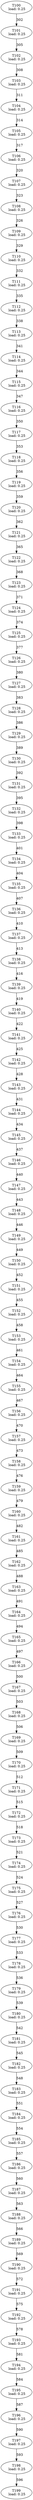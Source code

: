 digraph taskgraph {
	T100 [label= "T100\n load: 0.25"];
	T101 [label= "T101\n load: 0.25"];
	T100 -> T101[label=302];
	T102 [label= "T102\n load: 0.25"];
	T101 -> T102[label=305];
	T103 [label= "T103\n load: 0.25"];
	T102 -> T103[label=308];
	T104 [label= "T104\n load: 0.25"];
	T103 -> T104[label=311];
	T105 [label= "T105\n load: 0.25"];
	T104 -> T105[label=314];
	T106 [label= "T106\n load: 0.25"];
	T105 -> T106[label=317];
	T107 [label= "T107\n load: 0.25"];
	T106 -> T107[label=320];
	T108 [label= "T108\n load: 0.25"];
	T107 -> T108[label=323];
	T109 [label= "T109\n load: 0.25"];
	T108 -> T109[label=326];
	T110 [label= "T110\n load: 0.25"];
	T109 -> T110[label=329];
	T111 [label= "T111\n load: 0.25"];
	T110 -> T111[label=332];
	T112 [label= "T112\n load: 0.25"];
	T111 -> T112[label=335];
	T113 [label= "T113\n load: 0.25"];
	T112 -> T113[label=338];
	T114 [label= "T114\n load: 0.25"];
	T113 -> T114[label=341];
	T115 [label= "T115\n load: 0.25"];
	T114 -> T115[label=344];
	T116 [label= "T116\n load: 0.25"];
	T115 -> T116[label=347];
	T117 [label= "T117\n load: 0.25"];
	T116 -> T117[label=350];
	T118 [label= "T118\n load: 0.25"];
	T117 -> T118[label=353];
	T119 [label= "T119\n load: 0.25"];
	T118 -> T119[label=356];
	T120 [label= "T120\n load: 0.25"];
	T119 -> T120[label=359];
	T121 [label= "T121\n load: 0.25"];
	T120 -> T121[label=362];
	T122 [label= "T122\n load: 0.25"];
	T121 -> T122[label=365];
	T123 [label= "T123\n load: 0.25"];
	T122 -> T123[label=368];
	T124 [label= "T124\n load: 0.25"];
	T123 -> T124[label=371];
	T125 [label= "T125\n load: 0.25"];
	T124 -> T125[label=374];
	T126 [label= "T126\n load: 0.25"];
	T125 -> T126[label=377];
	T127 [label= "T127\n load: 0.25"];
	T126 -> T127[label=380];
	T128 [label= "T128\n load: 0.25"];
	T127 -> T128[label=383];
	T129 [label= "T129\n load: 0.25"];
	T128 -> T129[label=386];
	T130 [label= "T130\n load: 0.25"];
	T129 -> T130[label=389];
	T131 [label= "T131\n load: 0.25"];
	T130 -> T131[label=392];
	T132 [label= "T132\n load: 0.25"];
	T131 -> T132[label=395];
	T133 [label= "T133\n load: 0.25"];
	T132 -> T133[label=398];
	T134 [label= "T134\n load: 0.25"];
	T133 -> T134[label=401];
	T135 [label= "T135\n load: 0.25"];
	T134 -> T135[label=404];
	T136 [label= "T136\n load: 0.25"];
	T135 -> T136[label=407];
	T137 [label= "T137\n load: 0.25"];
	T136 -> T137[label=410];
	T138 [label= "T138\n load: 0.25"];
	T137 -> T138[label=413];
	T139 [label= "T139\n load: 0.25"];
	T138 -> T139[label=416];
	T140 [label= "T140\n load: 0.25"];
	T139 -> T140[label=419];
	T141 [label= "T141\n load: 0.25"];
	T140 -> T141[label=422];
	T142 [label= "T142\n load: 0.25"];
	T141 -> T142[label=425];
	T143 [label= "T143\n load: 0.25"];
	T142 -> T143[label=428];
	T144 [label= "T144\n load: 0.25"];
	T143 -> T144[label=431];
	T145 [label= "T145\n load: 0.25"];
	T144 -> T145[label=434];
	T146 [label= "T146\n load: 0.25"];
	T145 -> T146[label=437];
	T147 [label= "T147\n load: 0.25"];
	T146 -> T147[label=440];
	T148 [label= "T148\n load: 0.25"];
	T147 -> T148[label=443];
	T149 [label= "T149\n load: 0.25"];
	T148 -> T149[label=446];
	T150 [label= "T150\n load: 0.25"];
	T149 -> T150[label=449];
	T151 [label= "T151\n load: 0.25"];
	T150 -> T151[label=452];
	T152 [label= "T152\n load: 0.25"];
	T151 -> T152[label=455];
	T153 [label= "T153\n load: 0.25"];
	T152 -> T153[label=458];
	T154 [label= "T154\n load: 0.25"];
	T153 -> T154[label=461];
	T155 [label= "T155\n load: 0.25"];
	T154 -> T155[label=464];
	T156 [label= "T156\n load: 0.25"];
	T155 -> T156[label=467];
	T157 [label= "T157\n load: 0.25"];
	T156 -> T157[label=470];
	T158 [label= "T158\n load: 0.25"];
	T157 -> T158[label=473];
	T159 [label= "T159\n load: 0.25"];
	T158 -> T159[label=476];
	T160 [label= "T160\n load: 0.25"];
	T159 -> T160[label=479];
	T161 [label= "T161\n load: 0.25"];
	T160 -> T161[label=482];
	T162 [label= "T162\n load: 0.25"];
	T161 -> T162[label=485];
	T163 [label= "T163\n load: 0.25"];
	T162 -> T163[label=488];
	T164 [label= "T164\n load: 0.25"];
	T163 -> T164[label=491];
	T165 [label= "T165\n load: 0.25"];
	T164 -> T165[label=494];
	T166 [label= "T166\n load: 0.25"];
	T165 -> T166[label=497];
	T167 [label= "T167\n load: 0.25"];
	T166 -> T167[label=500];
	T168 [label= "T168\n load: 0.25"];
	T167 -> T168[label=503];
	T169 [label= "T169\n load: 0.25"];
	T168 -> T169[label=506];
	T170 [label= "T170\n load: 0.25"];
	T169 -> T170[label=509];
	T171 [label= "T171\n load: 0.25"];
	T170 -> T171[label=512];
	T172 [label= "T172\n load: 0.25"];
	T171 -> T172[label=515];
	T173 [label= "T173\n load: 0.25"];
	T172 -> T173[label=518];
	T174 [label= "T174\n load: 0.25"];
	T173 -> T174[label=521];
	T175 [label= "T175\n load: 0.25"];
	T174 -> T175[label=524];
	T176 [label= "T176\n load: 0.25"];
	T175 -> T176[label=527];
	T177 [label= "T177\n load: 0.25"];
	T176 -> T177[label=530];
	T178 [label= "T178\n load: 0.25"];
	T177 -> T178[label=533];
	T179 [label= "T179\n load: 0.25"];
	T178 -> T179[label=536];
	T180 [label= "T180\n load: 0.25"];
	T179 -> T180[label=539];
	T181 [label= "T181\n load: 0.25"];
	T180 -> T181[label=542];
	T182 [label= "T182\n load: 0.25"];
	T181 -> T182[label=545];
	T183 [label= "T183\n load: 0.25"];
	T182 -> T183[label=548];
	T184 [label= "T184\n load: 0.25"];
	T183 -> T184[label=551];
	T185 [label= "T185\n load: 0.25"];
	T184 -> T185[label=554];
	T186 [label= "T186\n load: 0.25"];
	T185 -> T186[label=557];
	T187 [label= "T187\n load: 0.25"];
	T186 -> T187[label=560];
	T188 [label= "T188\n load: 0.25"];
	T187 -> T188[label=563];
	T189 [label= "T189\n load: 0.25"];
	T188 -> T189[label=566];
	T190 [label= "T190\n load: 0.25"];
	T189 -> T190[label=569];
	T191 [label= "T191\n load: 0.25"];
	T190 -> T191[label=572];
	T192 [label= "T192\n load: 0.25"];
	T191 -> T192[label=575];
	T193 [label= "T193\n load: 0.25"];
	T192 -> T193[label=578];
	T194 [label= "T194\n load: 0.25"];
	T193 -> T194[label=581];
	T195 [label= "T195\n load: 0.25"];
	T194 -> T195[label=584];
	T196 [label= "T196\n load: 0.25"];
	T195 -> T196[label=587];
	T197 [label= "T197\n load: 0.25"];
	T196 -> T197[label=590];
	T198 [label= "T198\n load: 0.25"];
	T197 -> T198[label=593];
	T199 [label= "T199\n load: 0.25"];
	T198 -> T199[label=596];
}